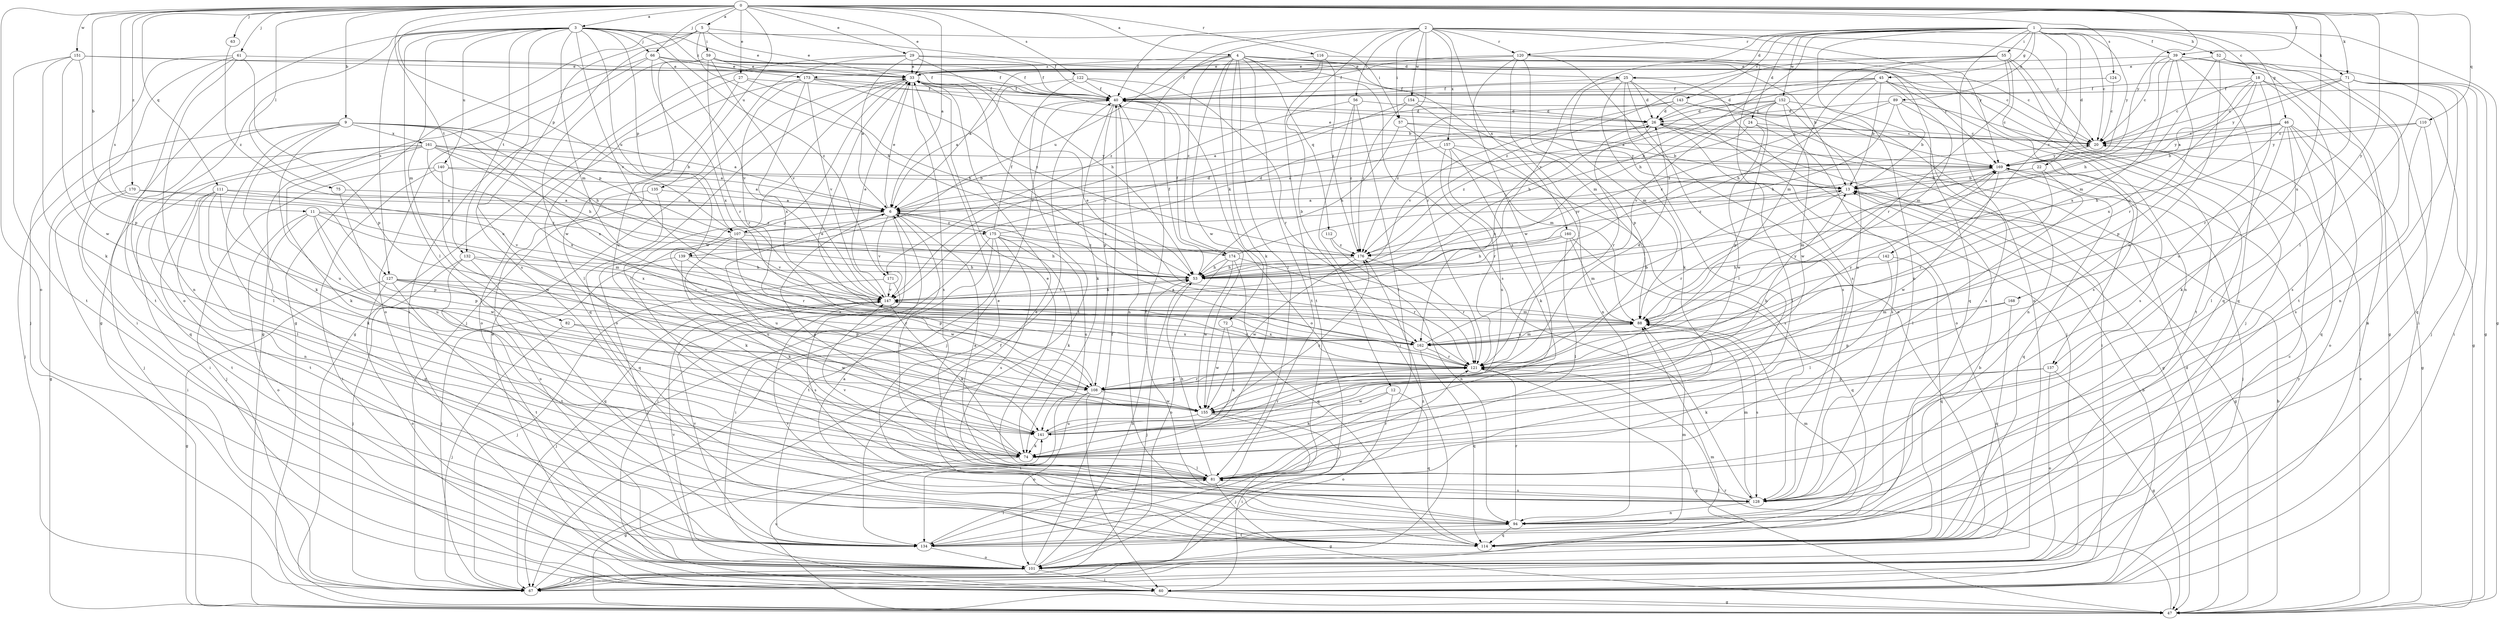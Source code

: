 strict digraph  {
0;
1;
2;
3;
4;
5;
6;
9;
11;
12;
13;
18;
20;
22;
24;
25;
26;
27;
29;
33;
39;
40;
45;
46;
47;
52;
53;
55;
56;
57;
59;
60;
61;
63;
66;
67;
71;
72;
74;
75;
81;
82;
88;
89;
94;
101;
107;
108;
110;
111;
112;
114;
116;
120;
121;
122;
124;
127;
128;
132;
134;
135;
137;
139;
140;
141;
142;
143;
147;
151;
152;
154;
155;
157;
160;
161;
162;
168;
169;
170;
171;
173;
174;
175;
176;
0 -> 3  [label=a];
0 -> 4  [label=a];
0 -> 5  [label=a];
0 -> 6  [label=a];
0 -> 9  [label=b];
0 -> 11  [label=b];
0 -> 27  [label=e];
0 -> 29  [label=e];
0 -> 33  [label=e];
0 -> 39  [label=f];
0 -> 61  [label=j];
0 -> 63  [label=j];
0 -> 66  [label=j];
0 -> 71  [label=k];
0 -> 75  [label=l];
0 -> 81  [label=l];
0 -> 101  [label=o];
0 -> 107  [label=p];
0 -> 110  [label=q];
0 -> 111  [label=q];
0 -> 116  [label=r];
0 -> 122  [label=s];
0 -> 124  [label=s];
0 -> 127  [label=s];
0 -> 132  [label=t];
0 -> 135  [label=u];
0 -> 137  [label=u];
0 -> 151  [label=w];
0 -> 168  [label=y];
0 -> 169  [label=y];
0 -> 170  [label=z];
1 -> 18  [label=c];
1 -> 20  [label=c];
1 -> 22  [label=d];
1 -> 24  [label=d];
1 -> 25  [label=d];
1 -> 45  [label=g];
1 -> 46  [label=g];
1 -> 47  [label=g];
1 -> 52  [label=h];
1 -> 53  [label=h];
1 -> 55  [label=i];
1 -> 71  [label=k];
1 -> 89  [label=n];
1 -> 94  [label=n];
1 -> 101  [label=o];
1 -> 120  [label=r];
1 -> 142  [label=v];
1 -> 143  [label=v];
1 -> 147  [label=v];
1 -> 152  [label=w];
1 -> 169  [label=y];
2 -> 12  [label=b];
2 -> 20  [label=c];
2 -> 39  [label=f];
2 -> 40  [label=f];
2 -> 56  [label=i];
2 -> 57  [label=i];
2 -> 120  [label=r];
2 -> 121  [label=r];
2 -> 137  [label=u];
2 -> 139  [label=u];
2 -> 154  [label=w];
2 -> 157  [label=x];
2 -> 160  [label=x];
2 -> 169  [label=y];
2 -> 171  [label=z];
3 -> 33  [label=e];
3 -> 47  [label=g];
3 -> 57  [label=i];
3 -> 66  [label=j];
3 -> 81  [label=l];
3 -> 82  [label=m];
3 -> 88  [label=m];
3 -> 101  [label=o];
3 -> 107  [label=p];
3 -> 127  [label=s];
3 -> 128  [label=s];
3 -> 132  [label=t];
3 -> 139  [label=u];
3 -> 140  [label=u];
3 -> 147  [label=v];
3 -> 171  [label=z];
3 -> 173  [label=z];
4 -> 13  [label=b];
4 -> 25  [label=d];
4 -> 40  [label=f];
4 -> 72  [label=k];
4 -> 74  [label=k];
4 -> 81  [label=l];
4 -> 88  [label=m];
4 -> 112  [label=q];
4 -> 128  [label=s];
4 -> 134  [label=t];
4 -> 155  [label=w];
4 -> 173  [label=z];
4 -> 174  [label=z];
5 -> 33  [label=e];
5 -> 40  [label=f];
5 -> 47  [label=g];
5 -> 53  [label=h];
5 -> 59  [label=i];
5 -> 60  [label=i];
5 -> 141  [label=u];
6 -> 33  [label=e];
6 -> 60  [label=i];
6 -> 81  [label=l];
6 -> 107  [label=p];
6 -> 141  [label=u];
6 -> 147  [label=v];
6 -> 174  [label=z];
6 -> 175  [label=z];
9 -> 6  [label=a];
9 -> 53  [label=h];
9 -> 67  [label=j];
9 -> 74  [label=k];
9 -> 81  [label=l];
9 -> 107  [label=p];
9 -> 114  [label=q];
9 -> 141  [label=u];
9 -> 161  [label=x];
9 -> 162  [label=x];
11 -> 88  [label=m];
11 -> 101  [label=o];
11 -> 108  [label=p];
11 -> 114  [label=q];
11 -> 155  [label=w];
11 -> 162  [label=x];
11 -> 175  [label=z];
12 -> 74  [label=k];
12 -> 101  [label=o];
12 -> 114  [label=q];
12 -> 155  [label=w];
13 -> 6  [label=a];
13 -> 47  [label=g];
13 -> 121  [label=r];
18 -> 6  [label=a];
18 -> 20  [label=c];
18 -> 40  [label=f];
18 -> 47  [label=g];
18 -> 108  [label=p];
18 -> 128  [label=s];
18 -> 141  [label=u];
18 -> 162  [label=x];
20 -> 40  [label=f];
20 -> 169  [label=y];
22 -> 13  [label=b];
22 -> 81  [label=l];
22 -> 121  [label=r];
24 -> 20  [label=c];
24 -> 128  [label=s];
24 -> 155  [label=w];
24 -> 176  [label=z];
25 -> 26  [label=d];
25 -> 40  [label=f];
25 -> 67  [label=j];
25 -> 74  [label=k];
25 -> 81  [label=l];
25 -> 88  [label=m];
25 -> 101  [label=o];
25 -> 128  [label=s];
26 -> 20  [label=c];
26 -> 47  [label=g];
26 -> 81  [label=l];
26 -> 121  [label=r];
26 -> 162  [label=x];
27 -> 40  [label=f];
27 -> 53  [label=h];
27 -> 81  [label=l];
27 -> 114  [label=q];
29 -> 6  [label=a];
29 -> 20  [label=c];
29 -> 33  [label=e];
29 -> 40  [label=f];
29 -> 47  [label=g];
29 -> 53  [label=h];
29 -> 67  [label=j];
33 -> 40  [label=f];
33 -> 81  [label=l];
33 -> 101  [label=o];
33 -> 121  [label=r];
33 -> 128  [label=s];
33 -> 155  [label=w];
39 -> 20  [label=c];
39 -> 33  [label=e];
39 -> 47  [label=g];
39 -> 53  [label=h];
39 -> 60  [label=i];
39 -> 114  [label=q];
39 -> 121  [label=r];
39 -> 162  [label=x];
40 -> 26  [label=d];
40 -> 67  [label=j];
40 -> 74  [label=k];
40 -> 94  [label=n];
40 -> 108  [label=p];
45 -> 6  [label=a];
45 -> 13  [label=b];
45 -> 26  [label=d];
45 -> 40  [label=f];
45 -> 53  [label=h];
45 -> 88  [label=m];
45 -> 128  [label=s];
45 -> 134  [label=t];
46 -> 13  [label=b];
46 -> 20  [label=c];
46 -> 47  [label=g];
46 -> 53  [label=h];
46 -> 74  [label=k];
46 -> 81  [label=l];
46 -> 101  [label=o];
46 -> 114  [label=q];
46 -> 169  [label=y];
47 -> 13  [label=b];
47 -> 20  [label=c];
47 -> 26  [label=d];
47 -> 121  [label=r];
47 -> 141  [label=u];
52 -> 33  [label=e];
52 -> 47  [label=g];
52 -> 60  [label=i];
52 -> 88  [label=m];
52 -> 134  [label=t];
52 -> 141  [label=u];
53 -> 40  [label=f];
53 -> 67  [label=j];
53 -> 147  [label=v];
55 -> 33  [label=e];
55 -> 53  [label=h];
55 -> 67  [label=j];
55 -> 88  [label=m];
55 -> 94  [label=n];
55 -> 114  [label=q];
55 -> 121  [label=r];
55 -> 176  [label=z];
56 -> 26  [label=d];
56 -> 67  [label=j];
56 -> 81  [label=l];
56 -> 147  [label=v];
56 -> 176  [label=z];
57 -> 13  [label=b];
57 -> 20  [label=c];
57 -> 53  [label=h];
57 -> 88  [label=m];
59 -> 20  [label=c];
59 -> 33  [label=e];
59 -> 40  [label=f];
59 -> 121  [label=r];
59 -> 141  [label=u];
59 -> 147  [label=v];
59 -> 155  [label=w];
59 -> 169  [label=y];
60 -> 13  [label=b];
60 -> 33  [label=e];
60 -> 47  [label=g];
60 -> 169  [label=y];
61 -> 33  [label=e];
61 -> 60  [label=i];
61 -> 67  [label=j];
61 -> 94  [label=n];
61 -> 108  [label=p];
61 -> 134  [label=t];
63 -> 176  [label=z];
66 -> 33  [label=e];
66 -> 40  [label=f];
66 -> 47  [label=g];
66 -> 101  [label=o];
66 -> 147  [label=v];
66 -> 162  [label=x];
67 -> 40  [label=f];
67 -> 88  [label=m];
71 -> 20  [label=c];
71 -> 40  [label=f];
71 -> 60  [label=i];
71 -> 67  [label=j];
71 -> 94  [label=n];
71 -> 114  [label=q];
71 -> 121  [label=r];
71 -> 169  [label=y];
72 -> 74  [label=k];
72 -> 155  [label=w];
72 -> 162  [label=x];
74 -> 6  [label=a];
74 -> 47  [label=g];
74 -> 81  [label=l];
75 -> 6  [label=a];
75 -> 108  [label=p];
81 -> 6  [label=a];
81 -> 33  [label=e];
81 -> 47  [label=g];
81 -> 53  [label=h];
81 -> 121  [label=r];
81 -> 128  [label=s];
81 -> 147  [label=v];
82 -> 67  [label=j];
82 -> 155  [label=w];
82 -> 162  [label=x];
88 -> 33  [label=e];
88 -> 128  [label=s];
88 -> 162  [label=x];
89 -> 13  [label=b];
89 -> 20  [label=c];
89 -> 26  [label=d];
89 -> 53  [label=h];
89 -> 128  [label=s];
89 -> 176  [label=z];
94 -> 33  [label=e];
94 -> 40  [label=f];
94 -> 88  [label=m];
94 -> 114  [label=q];
94 -> 121  [label=r];
94 -> 134  [label=t];
101 -> 20  [label=c];
101 -> 40  [label=f];
101 -> 53  [label=h];
101 -> 60  [label=i];
101 -> 67  [label=j];
101 -> 147  [label=v];
107 -> 20  [label=c];
107 -> 26  [label=d];
107 -> 53  [label=h];
107 -> 74  [label=k];
107 -> 121  [label=r];
107 -> 141  [label=u];
107 -> 147  [label=v];
108 -> 33  [label=e];
108 -> 60  [label=i];
108 -> 101  [label=o];
108 -> 121  [label=r];
108 -> 134  [label=t];
108 -> 155  [label=w];
110 -> 20  [label=c];
110 -> 94  [label=n];
110 -> 128  [label=s];
110 -> 169  [label=y];
111 -> 6  [label=a];
111 -> 74  [label=k];
111 -> 81  [label=l];
111 -> 94  [label=n];
111 -> 134  [label=t];
111 -> 141  [label=u];
111 -> 147  [label=v];
112 -> 94  [label=n];
112 -> 176  [label=z];
114 -> 6  [label=a];
114 -> 13  [label=b];
114 -> 33  [label=e];
114 -> 147  [label=v];
116 -> 6  [label=a];
116 -> 33  [label=e];
116 -> 134  [label=t];
116 -> 169  [label=y];
116 -> 176  [label=z];
120 -> 33  [label=e];
120 -> 40  [label=f];
120 -> 101  [label=o];
120 -> 108  [label=p];
120 -> 114  [label=q];
120 -> 121  [label=r];
120 -> 128  [label=s];
120 -> 155  [label=w];
121 -> 6  [label=a];
121 -> 26  [label=d];
121 -> 47  [label=g];
121 -> 108  [label=p];
121 -> 147  [label=v];
121 -> 169  [label=y];
122 -> 6  [label=a];
122 -> 40  [label=f];
122 -> 101  [label=o];
122 -> 121  [label=r];
122 -> 134  [label=t];
124 -> 20  [label=c];
124 -> 40  [label=f];
127 -> 47  [label=g];
127 -> 101  [label=o];
127 -> 108  [label=p];
127 -> 121  [label=r];
127 -> 134  [label=t];
127 -> 147  [label=v];
127 -> 162  [label=x];
128 -> 81  [label=l];
128 -> 88  [label=m];
128 -> 94  [label=n];
132 -> 53  [label=h];
132 -> 67  [label=j];
132 -> 108  [label=p];
132 -> 114  [label=q];
132 -> 134  [label=t];
134 -> 81  [label=l];
134 -> 88  [label=m];
134 -> 101  [label=o];
134 -> 147  [label=v];
134 -> 176  [label=z];
135 -> 6  [label=a];
135 -> 101  [label=o];
135 -> 114  [label=q];
137 -> 47  [label=g];
137 -> 74  [label=k];
137 -> 101  [label=o];
137 -> 108  [label=p];
139 -> 53  [label=h];
139 -> 67  [label=j];
139 -> 74  [label=k];
139 -> 155  [label=w];
140 -> 6  [label=a];
140 -> 13  [label=b];
140 -> 60  [label=i];
140 -> 67  [label=j];
140 -> 155  [label=w];
141 -> 74  [label=k];
141 -> 121  [label=r];
141 -> 176  [label=z];
142 -> 53  [label=h];
142 -> 81  [label=l];
142 -> 114  [label=q];
143 -> 26  [label=d];
143 -> 60  [label=i];
143 -> 94  [label=n];
143 -> 147  [label=v];
143 -> 176  [label=z];
147 -> 33  [label=e];
147 -> 53  [label=h];
147 -> 67  [label=j];
147 -> 74  [label=k];
147 -> 88  [label=m];
151 -> 33  [label=e];
151 -> 40  [label=f];
151 -> 74  [label=k];
151 -> 108  [label=p];
151 -> 134  [label=t];
151 -> 155  [label=w];
152 -> 6  [label=a];
152 -> 26  [label=d];
152 -> 53  [label=h];
152 -> 108  [label=p];
152 -> 128  [label=s];
152 -> 141  [label=u];
152 -> 147  [label=v];
152 -> 155  [label=w];
154 -> 26  [label=d];
154 -> 94  [label=n];
154 -> 147  [label=v];
154 -> 176  [label=z];
155 -> 13  [label=b];
155 -> 60  [label=i];
155 -> 67  [label=j];
155 -> 141  [label=u];
157 -> 6  [label=a];
157 -> 74  [label=k];
157 -> 121  [label=r];
157 -> 128  [label=s];
157 -> 141  [label=u];
157 -> 169  [label=y];
160 -> 53  [label=h];
160 -> 81  [label=l];
160 -> 88  [label=m];
160 -> 114  [label=q];
160 -> 176  [label=z];
161 -> 6  [label=a];
161 -> 13  [label=b];
161 -> 47  [label=g];
161 -> 53  [label=h];
161 -> 60  [label=i];
161 -> 67  [label=j];
161 -> 74  [label=k];
161 -> 162  [label=x];
161 -> 169  [label=y];
161 -> 176  [label=z];
162 -> 13  [label=b];
162 -> 88  [label=m];
162 -> 114  [label=q];
162 -> 121  [label=r];
162 -> 169  [label=y];
168 -> 88  [label=m];
168 -> 108  [label=p];
168 -> 114  [label=q];
169 -> 13  [label=b];
169 -> 33  [label=e];
169 -> 67  [label=j];
169 -> 88  [label=m];
169 -> 114  [label=q];
169 -> 155  [label=w];
169 -> 176  [label=z];
170 -> 6  [label=a];
170 -> 60  [label=i];
170 -> 134  [label=t];
170 -> 176  [label=z];
171 -> 67  [label=j];
171 -> 128  [label=s];
171 -> 147  [label=v];
173 -> 13  [label=b];
173 -> 40  [label=f];
173 -> 101  [label=o];
173 -> 121  [label=r];
173 -> 147  [label=v];
173 -> 162  [label=x];
173 -> 176  [label=z];
174 -> 40  [label=f];
174 -> 53  [label=h];
174 -> 101  [label=o];
174 -> 114  [label=q];
174 -> 121  [label=r];
174 -> 155  [label=w];
174 -> 169  [label=y];
175 -> 26  [label=d];
175 -> 40  [label=f];
175 -> 60  [label=i];
175 -> 67  [label=j];
175 -> 74  [label=k];
175 -> 128  [label=s];
175 -> 134  [label=t];
175 -> 141  [label=u];
175 -> 176  [label=z];
176 -> 53  [label=h];
176 -> 121  [label=r];
176 -> 155  [label=w];
}

